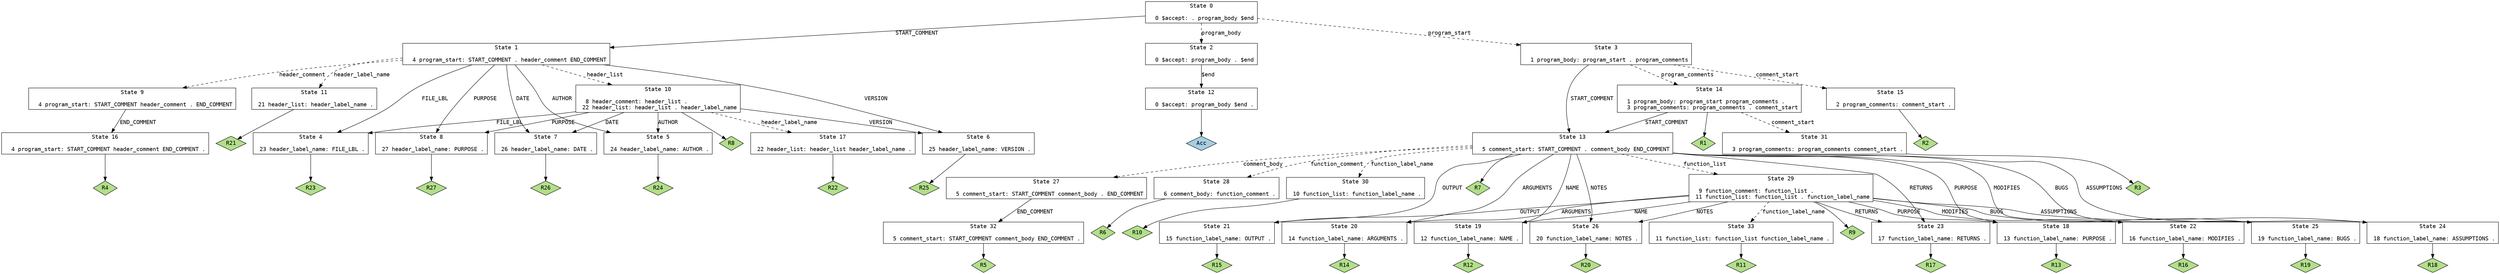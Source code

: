 // Generated by GNU Bison 2.7.12-4996.
// Report bugs to <bug-bison@gnu.org>.
// Home page: <http://www.gnu.org/software/bison/>.

digraph "comments/check_comments.y"
{
  node [fontname = courier, shape = box, colorscheme = paired6]
  edge [fontname = courier]

  0 [label="State 0\n\l  0 $accept: . program_body $end\l"]
  0 -> 1 [style=solid label="START_COMMENT"]
  0 -> 2 [style=dashed label="program_body"]
  0 -> 3 [style=dashed label="program_start"]
  1 [label="State 1\n\l  4 program_start: START_COMMENT . header_comment END_COMMENT\l"]
  1 -> 4 [style=solid label="FILE_LBL"]
  1 -> 5 [style=solid label="AUTHOR"]
  1 -> 6 [style=solid label="VERSION"]
  1 -> 7 [style=solid label="DATE"]
  1 -> 8 [style=solid label="PURPOSE"]
  1 -> 9 [style=dashed label="header_comment"]
  1 -> 10 [style=dashed label="header_list"]
  1 -> 11 [style=dashed label="header_label_name"]
  2 [label="State 2\n\l  0 $accept: program_body . $end\l"]
  2 -> 12 [style=solid label="$end"]
  3 [label="State 3\n\l  1 program_body: program_start . program_comments\l"]
  3 -> 13 [style=solid label="START_COMMENT"]
  3 -> 14 [style=dashed label="program_comments"]
  3 -> 15 [style=dashed label="comment_start"]
  4 [label="State 4\n\l 23 header_label_name: FILE_LBL .\l"]
  4 -> "4R23" [style=solid]
 "4R23" [label="R23", fillcolor=3, shape=diamond, style=filled]
  5 [label="State 5\n\l 24 header_label_name: AUTHOR .\l"]
  5 -> "5R24" [style=solid]
 "5R24" [label="R24", fillcolor=3, shape=diamond, style=filled]
  6 [label="State 6\n\l 25 header_label_name: VERSION .\l"]
  6 -> "6R25" [style=solid]
 "6R25" [label="R25", fillcolor=3, shape=diamond, style=filled]
  7 [label="State 7\n\l 26 header_label_name: DATE .\l"]
  7 -> "7R26" [style=solid]
 "7R26" [label="R26", fillcolor=3, shape=diamond, style=filled]
  8 [label="State 8\n\l 27 header_label_name: PURPOSE .\l"]
  8 -> "8R27" [style=solid]
 "8R27" [label="R27", fillcolor=3, shape=diamond, style=filled]
  9 [label="State 9\n\l  4 program_start: START_COMMENT header_comment . END_COMMENT\l"]
  9 -> 16 [style=solid label="END_COMMENT"]
  10 [label="State 10\n\l  8 header_comment: header_list .\l 22 header_list: header_list . header_label_name\l"]
  10 -> 4 [style=solid label="FILE_LBL"]
  10 -> 5 [style=solid label="AUTHOR"]
  10 -> 6 [style=solid label="VERSION"]
  10 -> 7 [style=solid label="DATE"]
  10 -> 8 [style=solid label="PURPOSE"]
  10 -> 17 [style=dashed label="header_label_name"]
  10 -> "10R8" [style=solid]
 "10R8" [label="R8", fillcolor=3, shape=diamond, style=filled]
  11 [label="State 11\n\l 21 header_list: header_label_name .\l"]
  11 -> "11R21" [style=solid]
 "11R21" [label="R21", fillcolor=3, shape=diamond, style=filled]
  12 [label="State 12\n\l  0 $accept: program_body $end .\l"]
  12 -> "12R0" [style=solid]
 "12R0" [label="Acc", fillcolor=1, shape=diamond, style=filled]
  13 [label="State 13\n\l  5 comment_start: START_COMMENT . comment_body END_COMMENT\l"]
  13 -> 18 [style=solid label="PURPOSE"]
  13 -> 19 [style=solid label="NAME"]
  13 -> 20 [style=solid label="ARGUMENTS"]
  13 -> 21 [style=solid label="OUTPUT"]
  13 -> 22 [style=solid label="MODIFIES"]
  13 -> 23 [style=solid label="RETURNS"]
  13 -> 24 [style=solid label="ASSUMPTIONS"]
  13 -> 25 [style=solid label="BUGS"]
  13 -> 26 [style=solid label="NOTES"]
  13 -> 27 [style=dashed label="comment_body"]
  13 -> 28 [style=dashed label="function_comment"]
  13 -> 29 [style=dashed label="function_list"]
  13 -> 30 [style=dashed label="function_label_name"]
  13 -> "13R7" [style=solid]
 "13R7" [label="R7", fillcolor=3, shape=diamond, style=filled]
  14 [label="State 14\n\l  1 program_body: program_start program_comments .\l  3 program_comments: program_comments . comment_start\l"]
  14 -> 13 [style=solid label="START_COMMENT"]
  14 -> 31 [style=dashed label="comment_start"]
  14 -> "14R1" [style=solid]
 "14R1" [label="R1", fillcolor=3, shape=diamond, style=filled]
  15 [label="State 15\n\l  2 program_comments: comment_start .\l"]
  15 -> "15R2" [style=solid]
 "15R2" [label="R2", fillcolor=3, shape=diamond, style=filled]
  16 [label="State 16\n\l  4 program_start: START_COMMENT header_comment END_COMMENT .\l"]
  16 -> "16R4" [style=solid]
 "16R4" [label="R4", fillcolor=3, shape=diamond, style=filled]
  17 [label="State 17\n\l 22 header_list: header_list header_label_name .\l"]
  17 -> "17R22" [style=solid]
 "17R22" [label="R22", fillcolor=3, shape=diamond, style=filled]
  18 [label="State 18\n\l 13 function_label_name: PURPOSE .\l"]
  18 -> "18R13" [style=solid]
 "18R13" [label="R13", fillcolor=3, shape=diamond, style=filled]
  19 [label="State 19\n\l 12 function_label_name: NAME .\l"]
  19 -> "19R12" [style=solid]
 "19R12" [label="R12", fillcolor=3, shape=diamond, style=filled]
  20 [label="State 20\n\l 14 function_label_name: ARGUMENTS .\l"]
  20 -> "20R14" [style=solid]
 "20R14" [label="R14", fillcolor=3, shape=diamond, style=filled]
  21 [label="State 21\n\l 15 function_label_name: OUTPUT .\l"]
  21 -> "21R15" [style=solid]
 "21R15" [label="R15", fillcolor=3, shape=diamond, style=filled]
  22 [label="State 22\n\l 16 function_label_name: MODIFIES .\l"]
  22 -> "22R16" [style=solid]
 "22R16" [label="R16", fillcolor=3, shape=diamond, style=filled]
  23 [label="State 23\n\l 17 function_label_name: RETURNS .\l"]
  23 -> "23R17" [style=solid]
 "23R17" [label="R17", fillcolor=3, shape=diamond, style=filled]
  24 [label="State 24\n\l 18 function_label_name: ASSUMPTIONS .\l"]
  24 -> "24R18" [style=solid]
 "24R18" [label="R18", fillcolor=3, shape=diamond, style=filled]
  25 [label="State 25\n\l 19 function_label_name: BUGS .\l"]
  25 -> "25R19" [style=solid]
 "25R19" [label="R19", fillcolor=3, shape=diamond, style=filled]
  26 [label="State 26\n\l 20 function_label_name: NOTES .\l"]
  26 -> "26R20" [style=solid]
 "26R20" [label="R20", fillcolor=3, shape=diamond, style=filled]
  27 [label="State 27\n\l  5 comment_start: START_COMMENT comment_body . END_COMMENT\l"]
  27 -> 32 [style=solid label="END_COMMENT"]
  28 [label="State 28\n\l  6 comment_body: function_comment .\l"]
  28 -> "28R6" [style=solid]
 "28R6" [label="R6", fillcolor=3, shape=diamond, style=filled]
  29 [label="State 29\n\l  9 function_comment: function_list .\l 11 function_list: function_list . function_label_name\l"]
  29 -> 18 [style=solid label="PURPOSE"]
  29 -> 19 [style=solid label="NAME"]
  29 -> 20 [style=solid label="ARGUMENTS"]
  29 -> 21 [style=solid label="OUTPUT"]
  29 -> 22 [style=solid label="MODIFIES"]
  29 -> 23 [style=solid label="RETURNS"]
  29 -> 24 [style=solid label="ASSUMPTIONS"]
  29 -> 25 [style=solid label="BUGS"]
  29 -> 26 [style=solid label="NOTES"]
  29 -> 33 [style=dashed label="function_label_name"]
  29 -> "29R9" [style=solid]
 "29R9" [label="R9", fillcolor=3, shape=diamond, style=filled]
  30 [label="State 30\n\l 10 function_list: function_label_name .\l"]
  30 -> "30R10" [style=solid]
 "30R10" [label="R10", fillcolor=3, shape=diamond, style=filled]
  31 [label="State 31\n\l  3 program_comments: program_comments comment_start .\l"]
  31 -> "31R3" [style=solid]
 "31R3" [label="R3", fillcolor=3, shape=diamond, style=filled]
  32 [label="State 32\n\l  5 comment_start: START_COMMENT comment_body END_COMMENT .\l"]
  32 -> "32R5" [style=solid]
 "32R5" [label="R5", fillcolor=3, shape=diamond, style=filled]
  33 [label="State 33\n\l 11 function_list: function_list function_label_name .\l"]
  33 -> "33R11" [style=solid]
 "33R11" [label="R11", fillcolor=3, shape=diamond, style=filled]
}
